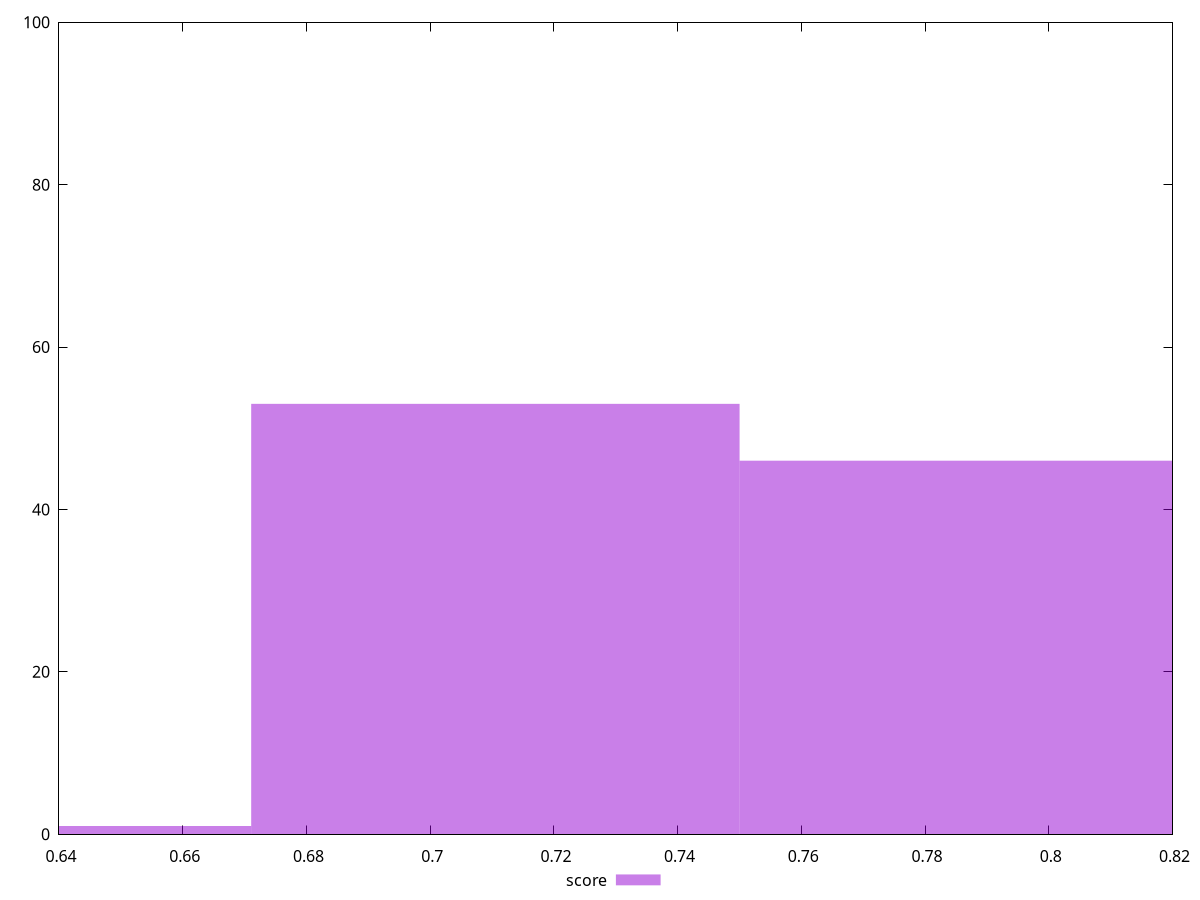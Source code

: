 reset

$score <<EOF
0.7105431002261502 53
0.7894923335846113 46
0.631593866867689 1
EOF

set key outside below
set boxwidth 0.07894923335846113
set xrange [0.64:0.82]
set yrange [0:100]
set trange [0:100]
set style fill transparent solid 0.5 noborder
set terminal svg size 640, 490 enhanced background rgb 'white'
set output "report_00009_2021-02-08T22-37-41.559Z/largest-contentful-paint/samples/pages+cached+noadtech+nomedia+nocss/score/histogram.svg"

plot $score title "score" with boxes

reset

